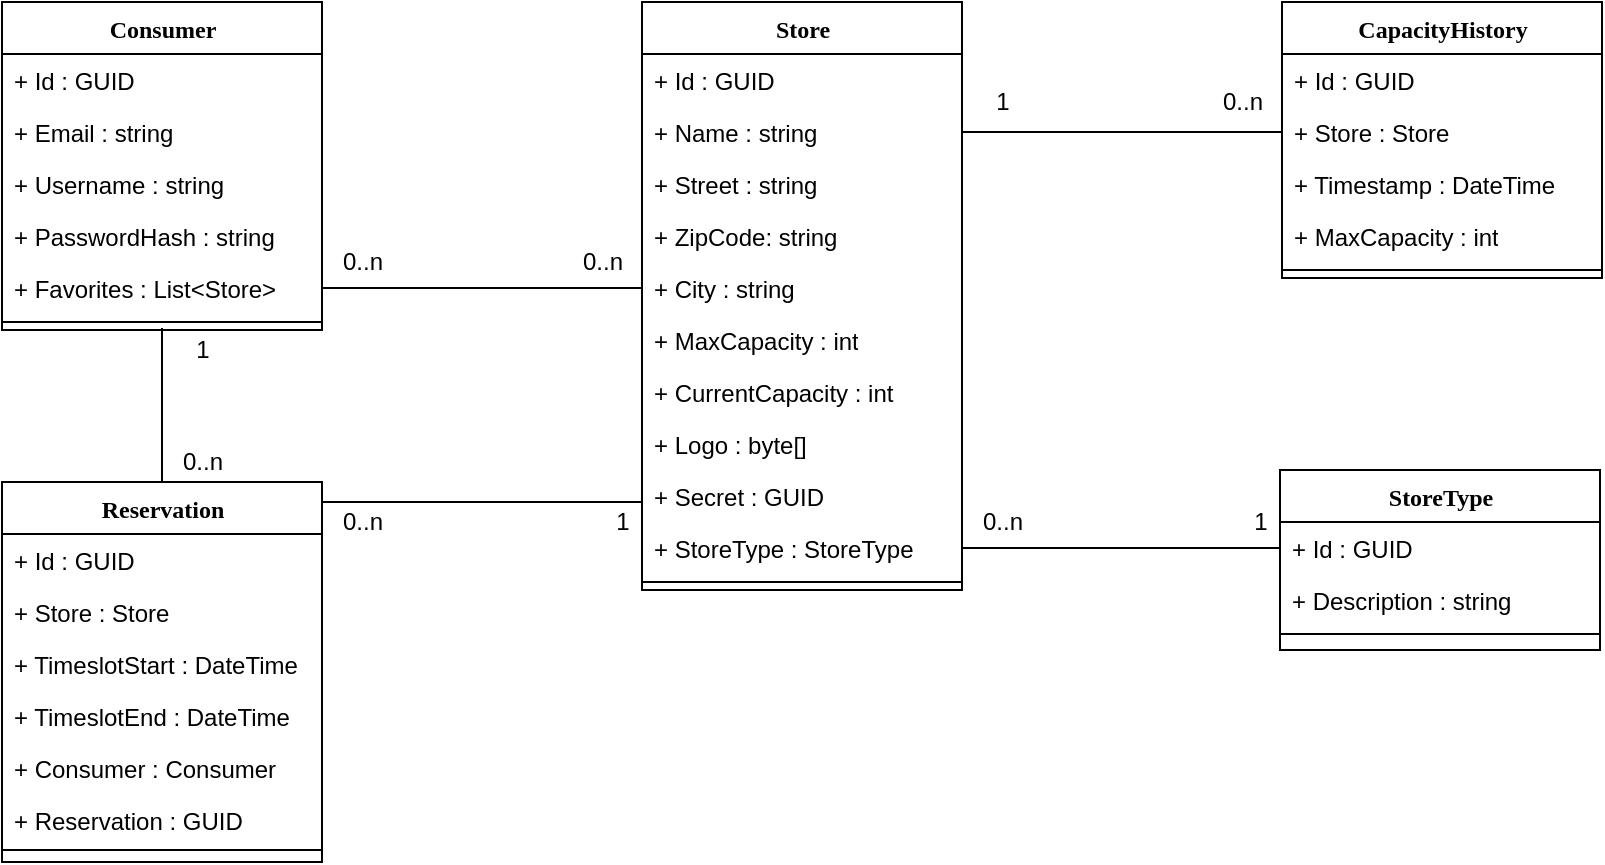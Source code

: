 <mxfile version="14.6.0" type="device"><diagram name="Page-1" id="6133507b-19e7-1e82-6fc7-422aa6c4b21f"><mxGraphModel dx="2062" dy="1168" grid="1" gridSize="10" guides="1" tooltips="1" connect="1" arrows="1" fold="1" page="1" pageScale="1" pageWidth="1100" pageHeight="850" background="#ffffff" math="0" shadow="0"><root><mxCell id="0"/><mxCell id="1" parent="0"/><mxCell id="sSwAiAeg3Kh9O6YEDOEp-1" value="Store" style="swimlane;html=1;fontStyle=1;align=center;verticalAlign=top;childLayout=stackLayout;horizontal=1;startSize=26;horizontalStack=0;resizeParent=1;resizeLast=0;collapsible=1;marginBottom=0;swimlaneFillColor=#ffffff;rounded=0;shadow=0;comic=0;labelBackgroundColor=none;strokeWidth=1;fillColor=none;fontFamily=Verdana;fontSize=12" parent="1" vertex="1"><mxGeometry x="480" y="120" width="160" height="294" as="geometry"/></mxCell><mxCell id="sSwAiAeg3Kh9O6YEDOEp-2" value="+ Id : GUID" style="text;html=1;strokeColor=none;fillColor=none;align=left;verticalAlign=top;spacingLeft=4;spacingRight=4;whiteSpace=wrap;overflow=hidden;rotatable=0;points=[[0,0.5],[1,0.5]];portConstraint=eastwest;" parent="sSwAiAeg3Kh9O6YEDOEp-1" vertex="1"><mxGeometry y="26" width="160" height="26" as="geometry"/></mxCell><mxCell id="sSwAiAeg3Kh9O6YEDOEp-3" value="+ Name : string" style="text;html=1;strokeColor=none;fillColor=none;align=left;verticalAlign=top;spacingLeft=4;spacingRight=4;whiteSpace=wrap;overflow=hidden;rotatable=0;points=[[0,0.5],[1,0.5]];portConstraint=eastwest;" parent="sSwAiAeg3Kh9O6YEDOEp-1" vertex="1"><mxGeometry y="52" width="160" height="26" as="geometry"/></mxCell><mxCell id="sSwAiAeg3Kh9O6YEDOEp-28" value="+ Street : string" style="text;html=1;strokeColor=none;fillColor=none;align=left;verticalAlign=top;spacingLeft=4;spacingRight=4;whiteSpace=wrap;overflow=hidden;rotatable=0;points=[[0,0.5],[1,0.5]];portConstraint=eastwest;" parent="sSwAiAeg3Kh9O6YEDOEp-1" vertex="1"><mxGeometry y="78" width="160" height="26" as="geometry"/></mxCell><mxCell id="sSwAiAeg3Kh9O6YEDOEp-7" value="+ ZipCode: string" style="text;html=1;strokeColor=none;fillColor=none;align=left;verticalAlign=top;spacingLeft=4;spacingRight=4;whiteSpace=wrap;overflow=hidden;rotatable=0;points=[[0,0.5],[1,0.5]];portConstraint=eastwest;" parent="sSwAiAeg3Kh9O6YEDOEp-1" vertex="1"><mxGeometry y="104" width="160" height="26" as="geometry"/></mxCell><mxCell id="sSwAiAeg3Kh9O6YEDOEp-8" value="+ City : string" style="text;html=1;strokeColor=none;fillColor=none;align=left;verticalAlign=top;spacingLeft=4;spacingRight=4;whiteSpace=wrap;overflow=hidden;rotatable=0;points=[[0,0.5],[1,0.5]];portConstraint=eastwest;" parent="sSwAiAeg3Kh9O6YEDOEp-1" vertex="1"><mxGeometry y="130" width="160" height="26" as="geometry"/></mxCell><mxCell id="sSwAiAeg3Kh9O6YEDOEp-9" value="+ MaxCapacity : int" style="text;html=1;strokeColor=none;fillColor=none;align=left;verticalAlign=top;spacingLeft=4;spacingRight=4;whiteSpace=wrap;overflow=hidden;rotatable=0;points=[[0,0.5],[1,0.5]];portConstraint=eastwest;" parent="sSwAiAeg3Kh9O6YEDOEp-1" vertex="1"><mxGeometry y="156" width="160" height="26" as="geometry"/></mxCell><mxCell id="sSwAiAeg3Kh9O6YEDOEp-10" value="+ CurrentCapacity : int" style="text;html=1;strokeColor=none;fillColor=none;align=left;verticalAlign=top;spacingLeft=4;spacingRight=4;whiteSpace=wrap;overflow=hidden;rotatable=0;points=[[0,0.5],[1,0.5]];portConstraint=eastwest;" parent="sSwAiAeg3Kh9O6YEDOEp-1" vertex="1"><mxGeometry y="182" width="160" height="26" as="geometry"/></mxCell><mxCell id="sSwAiAeg3Kh9O6YEDOEp-20" value="+ Logo : byte[]" style="text;html=1;strokeColor=none;fillColor=none;align=left;verticalAlign=top;spacingLeft=4;spacingRight=4;whiteSpace=wrap;overflow=hidden;rotatable=0;points=[[0,0.5],[1,0.5]];portConstraint=eastwest;" parent="sSwAiAeg3Kh9O6YEDOEp-1" vertex="1"><mxGeometry y="208" width="160" height="26" as="geometry"/></mxCell><mxCell id="sSwAiAeg3Kh9O6YEDOEp-21" value="+ Secret : GUID" style="text;html=1;strokeColor=none;fillColor=none;align=left;verticalAlign=top;spacingLeft=4;spacingRight=4;whiteSpace=wrap;overflow=hidden;rotatable=0;points=[[0,0.5],[1,0.5]];portConstraint=eastwest;" parent="sSwAiAeg3Kh9O6YEDOEp-1" vertex="1"><mxGeometry y="234" width="160" height="26" as="geometry"/></mxCell><mxCell id="sSwAiAeg3Kh9O6YEDOEp-54" value="+ StoreType : StoreType" style="text;html=1;strokeColor=none;fillColor=none;align=left;verticalAlign=top;spacingLeft=4;spacingRight=4;whiteSpace=wrap;overflow=hidden;rotatable=0;points=[[0,0.5],[1,0.5]];portConstraint=eastwest;" parent="sSwAiAeg3Kh9O6YEDOEp-1" vertex="1"><mxGeometry y="260" width="160" height="26" as="geometry"/></mxCell><mxCell id="sSwAiAeg3Kh9O6YEDOEp-4" value="" style="line;html=1;strokeWidth=1;fillColor=none;align=left;verticalAlign=middle;spacingTop=-1;spacingLeft=3;spacingRight=3;rotatable=0;labelPosition=right;points=[];portConstraint=eastwest;" parent="sSwAiAeg3Kh9O6YEDOEp-1" vertex="1"><mxGeometry y="286" width="160" height="8" as="geometry"/></mxCell><mxCell id="sSwAiAeg3Kh9O6YEDOEp-11" value="Consumer" style="swimlane;html=1;fontStyle=1;align=center;verticalAlign=top;childLayout=stackLayout;horizontal=1;startSize=26;horizontalStack=0;resizeParent=1;resizeLast=0;collapsible=1;marginBottom=0;swimlaneFillColor=#ffffff;rounded=0;shadow=0;comic=0;labelBackgroundColor=none;strokeWidth=1;fillColor=none;fontFamily=Verdana;fontSize=12" parent="1" vertex="1"><mxGeometry x="160" y="120" width="160" height="164" as="geometry"/></mxCell><mxCell id="sSwAiAeg3Kh9O6YEDOEp-12" value="+ Id : GUID" style="text;html=1;strokeColor=none;fillColor=none;align=left;verticalAlign=top;spacingLeft=4;spacingRight=4;whiteSpace=wrap;overflow=hidden;rotatable=0;points=[[0,0.5],[1,0.5]];portConstraint=eastwest;" parent="sSwAiAeg3Kh9O6YEDOEp-11" vertex="1"><mxGeometry y="26" width="160" height="26" as="geometry"/></mxCell><mxCell id="sSwAiAeg3Kh9O6YEDOEp-29" value="+ Email : string" style="text;html=1;strokeColor=none;fillColor=none;align=left;verticalAlign=top;spacingLeft=4;spacingRight=4;whiteSpace=wrap;overflow=hidden;rotatable=0;points=[[0,0.5],[1,0.5]];portConstraint=eastwest;" parent="sSwAiAeg3Kh9O6YEDOEp-11" vertex="1"><mxGeometry y="52" width="160" height="26" as="geometry"/></mxCell><mxCell id="sSwAiAeg3Kh9O6YEDOEp-22" value="+ Username : string" style="text;html=1;strokeColor=none;fillColor=none;align=left;verticalAlign=top;spacingLeft=4;spacingRight=4;whiteSpace=wrap;overflow=hidden;rotatable=0;points=[[0,0.5],[1,0.5]];portConstraint=eastwest;" parent="sSwAiAeg3Kh9O6YEDOEp-11" vertex="1"><mxGeometry y="78" width="160" height="26" as="geometry"/></mxCell><mxCell id="sSwAiAeg3Kh9O6YEDOEp-23" value="+ PasswordHash&amp;nbsp;: string" style="text;html=1;strokeColor=none;fillColor=none;align=left;verticalAlign=top;spacingLeft=4;spacingRight=4;whiteSpace=wrap;overflow=hidden;rotatable=0;points=[[0,0.5],[1,0.5]];portConstraint=eastwest;" parent="sSwAiAeg3Kh9O6YEDOEp-11" vertex="1"><mxGeometry y="104" width="160" height="26" as="geometry"/></mxCell><mxCell id="sSwAiAeg3Kh9O6YEDOEp-27" value="+ Favorites : List&amp;lt;Store&amp;gt;" style="text;html=1;strokeColor=none;fillColor=none;align=left;verticalAlign=top;spacingLeft=4;spacingRight=4;whiteSpace=wrap;overflow=hidden;rotatable=0;points=[[0,0.5],[1,0.5]];portConstraint=eastwest;" parent="sSwAiAeg3Kh9O6YEDOEp-11" vertex="1"><mxGeometry y="130" width="160" height="26" as="geometry"/></mxCell><mxCell id="sSwAiAeg3Kh9O6YEDOEp-13" value="" style="line;html=1;strokeWidth=1;fillColor=none;align=left;verticalAlign=middle;spacingTop=-1;spacingLeft=3;spacingRight=3;rotatable=0;labelPosition=right;points=[];portConstraint=eastwest;" parent="sSwAiAeg3Kh9O6YEDOEp-11" vertex="1"><mxGeometry y="156" width="160" height="8" as="geometry"/></mxCell><mxCell id="sSwAiAeg3Kh9O6YEDOEp-30" value="" style="endArrow=none;html=1;exitX=1;exitY=0.5;exitDx=0;exitDy=0;entryX=0;entryY=0.5;entryDx=0;entryDy=0;startArrow=none;startFill=0;endFill=0;" parent="1" source="sSwAiAeg3Kh9O6YEDOEp-27" target="sSwAiAeg3Kh9O6YEDOEp-8" edge="1"><mxGeometry width="50" height="50" relative="1" as="geometry"><mxPoint x="520" y="420" as="sourcePoint"/><mxPoint x="570" y="370" as="targetPoint"/></mxGeometry></mxCell><mxCell id="sSwAiAeg3Kh9O6YEDOEp-31" value="CapacityHistory" style="swimlane;html=1;fontStyle=1;align=center;verticalAlign=top;childLayout=stackLayout;horizontal=1;startSize=26;horizontalStack=0;resizeParent=1;resizeLast=0;collapsible=1;marginBottom=0;swimlaneFillColor=#ffffff;rounded=0;shadow=0;comic=0;labelBackgroundColor=none;strokeWidth=1;fillColor=none;fontFamily=Verdana;fontSize=12" parent="1" vertex="1"><mxGeometry x="800" y="120" width="160" height="138" as="geometry"/></mxCell><mxCell id="sSwAiAeg3Kh9O6YEDOEp-32" value="+ Id : GUID" style="text;html=1;strokeColor=none;fillColor=none;align=left;verticalAlign=top;spacingLeft=4;spacingRight=4;whiteSpace=wrap;overflow=hidden;rotatable=0;points=[[0,0.5],[1,0.5]];portConstraint=eastwest;" parent="sSwAiAeg3Kh9O6YEDOEp-31" vertex="1"><mxGeometry y="26" width="160" height="26" as="geometry"/></mxCell><mxCell id="sSwAiAeg3Kh9O6YEDOEp-34" value="+ Store : Store" style="text;html=1;strokeColor=none;fillColor=none;align=left;verticalAlign=top;spacingLeft=4;spacingRight=4;whiteSpace=wrap;overflow=hidden;rotatable=0;points=[[0,0.5],[1,0.5]];portConstraint=eastwest;" parent="sSwAiAeg3Kh9O6YEDOEp-31" vertex="1"><mxGeometry y="52" width="160" height="26" as="geometry"/></mxCell><mxCell id="sSwAiAeg3Kh9O6YEDOEp-35" value="+ Timestamp : DateTime" style="text;html=1;strokeColor=none;fillColor=none;align=left;verticalAlign=top;spacingLeft=4;spacingRight=4;whiteSpace=wrap;overflow=hidden;rotatable=0;points=[[0,0.5],[1,0.5]];portConstraint=eastwest;" parent="sSwAiAeg3Kh9O6YEDOEp-31" vertex="1"><mxGeometry y="78" width="160" height="26" as="geometry"/></mxCell><mxCell id="sSwAiAeg3Kh9O6YEDOEp-36" value="+ MaxCapacity : int" style="text;html=1;strokeColor=none;fillColor=none;align=left;verticalAlign=top;spacingLeft=4;spacingRight=4;whiteSpace=wrap;overflow=hidden;rotatable=0;points=[[0,0.5],[1,0.5]];portConstraint=eastwest;" parent="sSwAiAeg3Kh9O6YEDOEp-31" vertex="1"><mxGeometry y="104" width="160" height="26" as="geometry"/></mxCell><mxCell id="sSwAiAeg3Kh9O6YEDOEp-33" value="" style="line;html=1;strokeWidth=1;fillColor=none;align=left;verticalAlign=middle;spacingTop=-1;spacingLeft=3;spacingRight=3;rotatable=0;labelPosition=right;points=[];portConstraint=eastwest;" parent="sSwAiAeg3Kh9O6YEDOEp-31" vertex="1"><mxGeometry y="130" width="160" height="8" as="geometry"/></mxCell><mxCell id="sSwAiAeg3Kh9O6YEDOEp-37" value="" style="endArrow=none;html=1;exitX=0;exitY=0.5;exitDx=0;exitDy=0;entryX=1;entryY=0.5;entryDx=0;entryDy=0;startArrow=none;startFill=0;endFill=0;" parent="1" source="sSwAiAeg3Kh9O6YEDOEp-34" target="sSwAiAeg3Kh9O6YEDOEp-3" edge="1"><mxGeometry width="50" height="50" relative="1" as="geometry"><mxPoint x="820" y="380" as="sourcePoint"/><mxPoint x="870" y="330" as="targetPoint"/></mxGeometry></mxCell><mxCell id="sSwAiAeg3Kh9O6YEDOEp-38" value="Reservation" style="swimlane;html=1;fontStyle=1;align=center;verticalAlign=top;childLayout=stackLayout;horizontal=1;startSize=26;horizontalStack=0;resizeParent=1;resizeLast=0;collapsible=1;marginBottom=0;swimlaneFillColor=#ffffff;rounded=0;shadow=0;comic=0;labelBackgroundColor=none;strokeWidth=1;fillColor=none;fontFamily=Verdana;fontSize=12" parent="1" vertex="1"><mxGeometry x="160" y="360" width="160" height="190" as="geometry"/></mxCell><mxCell id="sSwAiAeg3Kh9O6YEDOEp-39" value="+ Id : GUID" style="text;html=1;strokeColor=none;fillColor=none;align=left;verticalAlign=top;spacingLeft=4;spacingRight=4;whiteSpace=wrap;overflow=hidden;rotatable=0;points=[[0,0.5],[1,0.5]];portConstraint=eastwest;" parent="sSwAiAeg3Kh9O6YEDOEp-38" vertex="1"><mxGeometry y="26" width="160" height="26" as="geometry"/></mxCell><mxCell id="sSwAiAeg3Kh9O6YEDOEp-40" value="+ Store : Store" style="text;html=1;strokeColor=none;fillColor=none;align=left;verticalAlign=top;spacingLeft=4;spacingRight=4;whiteSpace=wrap;overflow=hidden;rotatable=0;points=[[0,0.5],[1,0.5]];portConstraint=eastwest;" parent="sSwAiAeg3Kh9O6YEDOEp-38" vertex="1"><mxGeometry y="52" width="160" height="26" as="geometry"/></mxCell><mxCell id="sSwAiAeg3Kh9O6YEDOEp-41" value="+ TimeslotStart : DateTime" style="text;html=1;strokeColor=none;fillColor=none;align=left;verticalAlign=top;spacingLeft=4;spacingRight=4;whiteSpace=wrap;overflow=hidden;rotatable=0;points=[[0,0.5],[1,0.5]];portConstraint=eastwest;" parent="sSwAiAeg3Kh9O6YEDOEp-38" vertex="1"><mxGeometry y="78" width="160" height="26" as="geometry"/></mxCell><mxCell id="n6Od8-qdHZDwyN4kyHpn-1" value="+ TimeslotEnd : DateTime" style="text;html=1;strokeColor=none;fillColor=none;align=left;verticalAlign=top;spacingLeft=4;spacingRight=4;whiteSpace=wrap;overflow=hidden;rotatable=0;points=[[0,0.5],[1,0.5]];portConstraint=eastwest;" parent="sSwAiAeg3Kh9O6YEDOEp-38" vertex="1"><mxGeometry y="104" width="160" height="26" as="geometry"/></mxCell><mxCell id="sSwAiAeg3Kh9O6YEDOEp-42" value="+ Consumer : Consumer" style="text;html=1;strokeColor=none;fillColor=none;align=left;verticalAlign=top;spacingLeft=4;spacingRight=4;whiteSpace=wrap;overflow=hidden;rotatable=0;points=[[0,0.5],[1,0.5]];portConstraint=eastwest;" parent="sSwAiAeg3Kh9O6YEDOEp-38" vertex="1"><mxGeometry y="130" width="160" height="26" as="geometry"/></mxCell><mxCell id="sSwAiAeg3Kh9O6YEDOEp-46" value="+ Reservation : GUID" style="text;html=1;strokeColor=none;fillColor=none;align=left;verticalAlign=top;spacingLeft=4;spacingRight=4;whiteSpace=wrap;overflow=hidden;rotatable=0;points=[[0,0.5],[1,0.5]];portConstraint=eastwest;" parent="sSwAiAeg3Kh9O6YEDOEp-38" vertex="1"><mxGeometry y="156" width="160" height="26" as="geometry"/></mxCell><mxCell id="sSwAiAeg3Kh9O6YEDOEp-44" value="" style="endArrow=none;html=1;exitX=1;exitY=0.5;exitDx=0;exitDy=0;entryX=0;entryY=0.5;entryDx=0;entryDy=0;endFill=0;startArrow=none;startFill=0;" parent="1" edge="1"><mxGeometry width="50" height="50" relative="1" as="geometry"><mxPoint x="320" y="370" as="sourcePoint"/><mxPoint x="480" y="370" as="targetPoint"/></mxGeometry></mxCell><mxCell id="sSwAiAeg3Kh9O6YEDOEp-45" value="" style="endArrow=none;html=1;exitX=0.5;exitY=0;exitDx=0;exitDy=0;entryX=0.5;entryY=0.875;entryDx=0;entryDy=0;entryPerimeter=0;endFill=0;startArrow=none;startFill=0;" parent="1" source="sSwAiAeg3Kh9O6YEDOEp-38" target="sSwAiAeg3Kh9O6YEDOEp-13" edge="1"><mxGeometry width="50" height="50" relative="1" as="geometry"><mxPoint x="340" y="283" as="sourcePoint"/><mxPoint x="500" y="283" as="targetPoint"/></mxGeometry></mxCell><mxCell id="sSwAiAeg3Kh9O6YEDOEp-47" value="StoreType" style="swimlane;html=1;fontStyle=1;align=center;verticalAlign=top;childLayout=stackLayout;horizontal=1;startSize=26;horizontalStack=0;resizeParent=1;resizeLast=0;collapsible=1;marginBottom=0;swimlaneFillColor=#ffffff;rounded=0;shadow=0;comic=0;labelBackgroundColor=none;strokeWidth=1;fillColor=none;fontFamily=Verdana;fontSize=12" parent="1" vertex="1"><mxGeometry x="799" y="354" width="160" height="90" as="geometry"/></mxCell><mxCell id="sSwAiAeg3Kh9O6YEDOEp-48" value="+ Id : GUID" style="text;html=1;strokeColor=none;fillColor=none;align=left;verticalAlign=top;spacingLeft=4;spacingRight=4;whiteSpace=wrap;overflow=hidden;rotatable=0;points=[[0,0.5],[1,0.5]];portConstraint=eastwest;" parent="sSwAiAeg3Kh9O6YEDOEp-47" vertex="1"><mxGeometry y="26" width="160" height="26" as="geometry"/></mxCell><mxCell id="sSwAiAeg3Kh9O6YEDOEp-49" value="+ Description : string" style="text;html=1;strokeColor=none;fillColor=none;align=left;verticalAlign=top;spacingLeft=4;spacingRight=4;whiteSpace=wrap;overflow=hidden;rotatable=0;points=[[0,0.5],[1,0.5]];portConstraint=eastwest;" parent="sSwAiAeg3Kh9O6YEDOEp-47" vertex="1"><mxGeometry y="52" width="160" height="26" as="geometry"/></mxCell><mxCell id="sSwAiAeg3Kh9O6YEDOEp-52" value="" style="line;html=1;strokeWidth=1;fillColor=none;align=left;verticalAlign=middle;spacingTop=-1;spacingLeft=3;spacingRight=3;rotatable=0;labelPosition=right;points=[];portConstraint=eastwest;" parent="sSwAiAeg3Kh9O6YEDOEp-47" vertex="1"><mxGeometry y="78" width="160" height="8" as="geometry"/></mxCell><mxCell id="sSwAiAeg3Kh9O6YEDOEp-53" value="" style="endArrow=none;html=1;exitX=0;exitY=0.5;exitDx=0;exitDy=0;entryX=1;entryY=0.5;entryDx=0;entryDy=0;startArrow=none;startFill=0;endFill=0;" parent="1" source="sSwAiAeg3Kh9O6YEDOEp-48" target="sSwAiAeg3Kh9O6YEDOEp-54" edge="1"><mxGeometry width="50" height="50" relative="1" as="geometry"><mxPoint x="780" y="460" as="sourcePoint"/><mxPoint x="620" y="460" as="targetPoint"/></mxGeometry></mxCell><mxCell id="sSwAiAeg3Kh9O6YEDOEp-43" value="" style="line;html=1;strokeWidth=1;fillColor=none;align=left;verticalAlign=middle;spacingTop=-1;spacingLeft=3;spacingRight=3;rotatable=0;labelPosition=right;points=[];portConstraint=eastwest;" parent="1" vertex="1"><mxGeometry x="160" y="540" width="160" height="8" as="geometry"/></mxCell><mxCell id="n6Od8-qdHZDwyN4kyHpn-2" value="0..n" style="text;html=1;align=center;verticalAlign=middle;resizable=0;points=[];autosize=1;strokeColor=none;" parent="1" vertex="1"><mxGeometry x="320" y="240" width="40" height="20" as="geometry"/></mxCell><mxCell id="n6Od8-qdHZDwyN4kyHpn-3" value="0..n" style="text;html=1;align=center;verticalAlign=middle;resizable=0;points=[];autosize=1;strokeColor=none;" parent="1" vertex="1"><mxGeometry x="440" y="240" width="40" height="20" as="geometry"/></mxCell><mxCell id="n6Od8-qdHZDwyN4kyHpn-4" value="0..n" style="text;html=1;align=center;verticalAlign=middle;resizable=0;points=[];autosize=1;strokeColor=none;" parent="1" vertex="1"><mxGeometry x="240" y="340" width="40" height="20" as="geometry"/></mxCell><mxCell id="n6Od8-qdHZDwyN4kyHpn-5" value="0..n" style="text;html=1;align=center;verticalAlign=middle;resizable=0;points=[];autosize=1;strokeColor=none;" parent="1" vertex="1"><mxGeometry x="320" y="370" width="40" height="20" as="geometry"/></mxCell><mxCell id="n6Od8-qdHZDwyN4kyHpn-6" value="0..n" style="text;html=1;align=center;verticalAlign=middle;resizable=0;points=[];autosize=1;strokeColor=none;" parent="1" vertex="1"><mxGeometry x="640" y="370" width="40" height="20" as="geometry"/></mxCell><mxCell id="n6Od8-qdHZDwyN4kyHpn-7" value="0..n" style="text;html=1;align=center;verticalAlign=middle;resizable=0;points=[];autosize=1;strokeColor=none;" parent="1" vertex="1"><mxGeometry x="760" y="160" width="40" height="20" as="geometry"/></mxCell><mxCell id="n6Od8-qdHZDwyN4kyHpn-8" value="1" style="text;html=1;align=center;verticalAlign=middle;resizable=0;points=[];autosize=1;strokeColor=none;" parent="1" vertex="1"><mxGeometry x="650" y="160" width="20" height="20" as="geometry"/></mxCell><mxCell id="n6Od8-qdHZDwyN4kyHpn-9" value="1" style="text;html=1;align=center;verticalAlign=middle;resizable=0;points=[];autosize=1;strokeColor=none;" parent="1" vertex="1"><mxGeometry x="779" y="370" width="20" height="20" as="geometry"/></mxCell><mxCell id="n6Od8-qdHZDwyN4kyHpn-10" value="1" style="text;html=1;align=center;verticalAlign=middle;resizable=0;points=[];autosize=1;strokeColor=none;" parent="1" vertex="1"><mxGeometry x="460" y="370" width="20" height="20" as="geometry"/></mxCell><mxCell id="n6Od8-qdHZDwyN4kyHpn-11" value="1" style="text;html=1;align=center;verticalAlign=middle;resizable=0;points=[];autosize=1;strokeColor=none;" parent="1" vertex="1"><mxGeometry x="250" y="284" width="20" height="20" as="geometry"/></mxCell></root></mxGraphModel></diagram></mxfile>